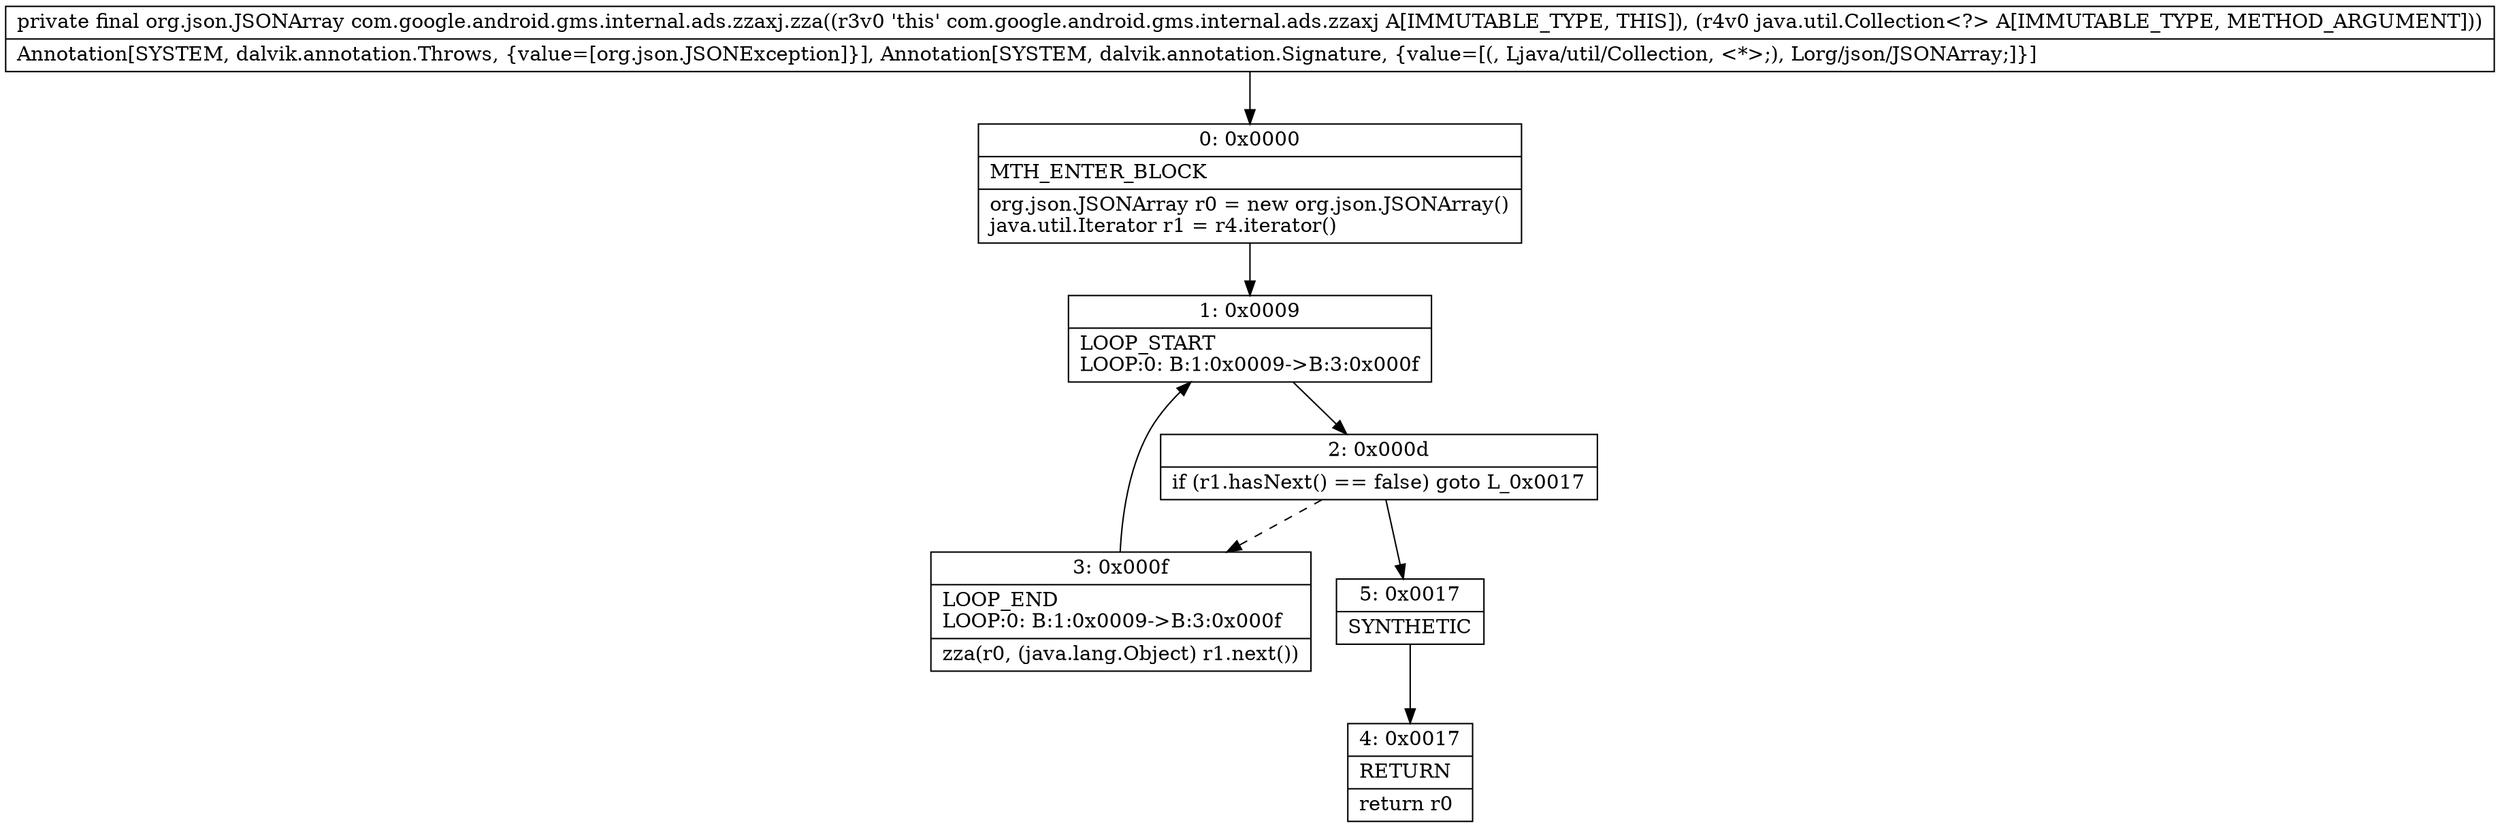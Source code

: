 digraph "CFG forcom.google.android.gms.internal.ads.zzaxj.zza(Ljava\/util\/Collection;)Lorg\/json\/JSONArray;" {
Node_0 [shape=record,label="{0\:\ 0x0000|MTH_ENTER_BLOCK\l|org.json.JSONArray r0 = new org.json.JSONArray()\ljava.util.Iterator r1 = r4.iterator()\l}"];
Node_1 [shape=record,label="{1\:\ 0x0009|LOOP_START\lLOOP:0: B:1:0x0009\-\>B:3:0x000f\l}"];
Node_2 [shape=record,label="{2\:\ 0x000d|if (r1.hasNext() == false) goto L_0x0017\l}"];
Node_3 [shape=record,label="{3\:\ 0x000f|LOOP_END\lLOOP:0: B:1:0x0009\-\>B:3:0x000f\l|zza(r0, (java.lang.Object) r1.next())\l}"];
Node_4 [shape=record,label="{4\:\ 0x0017|RETURN\l|return r0\l}"];
Node_5 [shape=record,label="{5\:\ 0x0017|SYNTHETIC\l}"];
MethodNode[shape=record,label="{private final org.json.JSONArray com.google.android.gms.internal.ads.zzaxj.zza((r3v0 'this' com.google.android.gms.internal.ads.zzaxj A[IMMUTABLE_TYPE, THIS]), (r4v0 java.util.Collection\<?\> A[IMMUTABLE_TYPE, METHOD_ARGUMENT]))  | Annotation[SYSTEM, dalvik.annotation.Throws, \{value=[org.json.JSONException]\}], Annotation[SYSTEM, dalvik.annotation.Signature, \{value=[(, Ljava\/util\/Collection, \<*\>;), Lorg\/json\/JSONArray;]\}]\l}"];
MethodNode -> Node_0;
Node_0 -> Node_1;
Node_1 -> Node_2;
Node_2 -> Node_3[style=dashed];
Node_2 -> Node_5;
Node_3 -> Node_1;
Node_5 -> Node_4;
}

